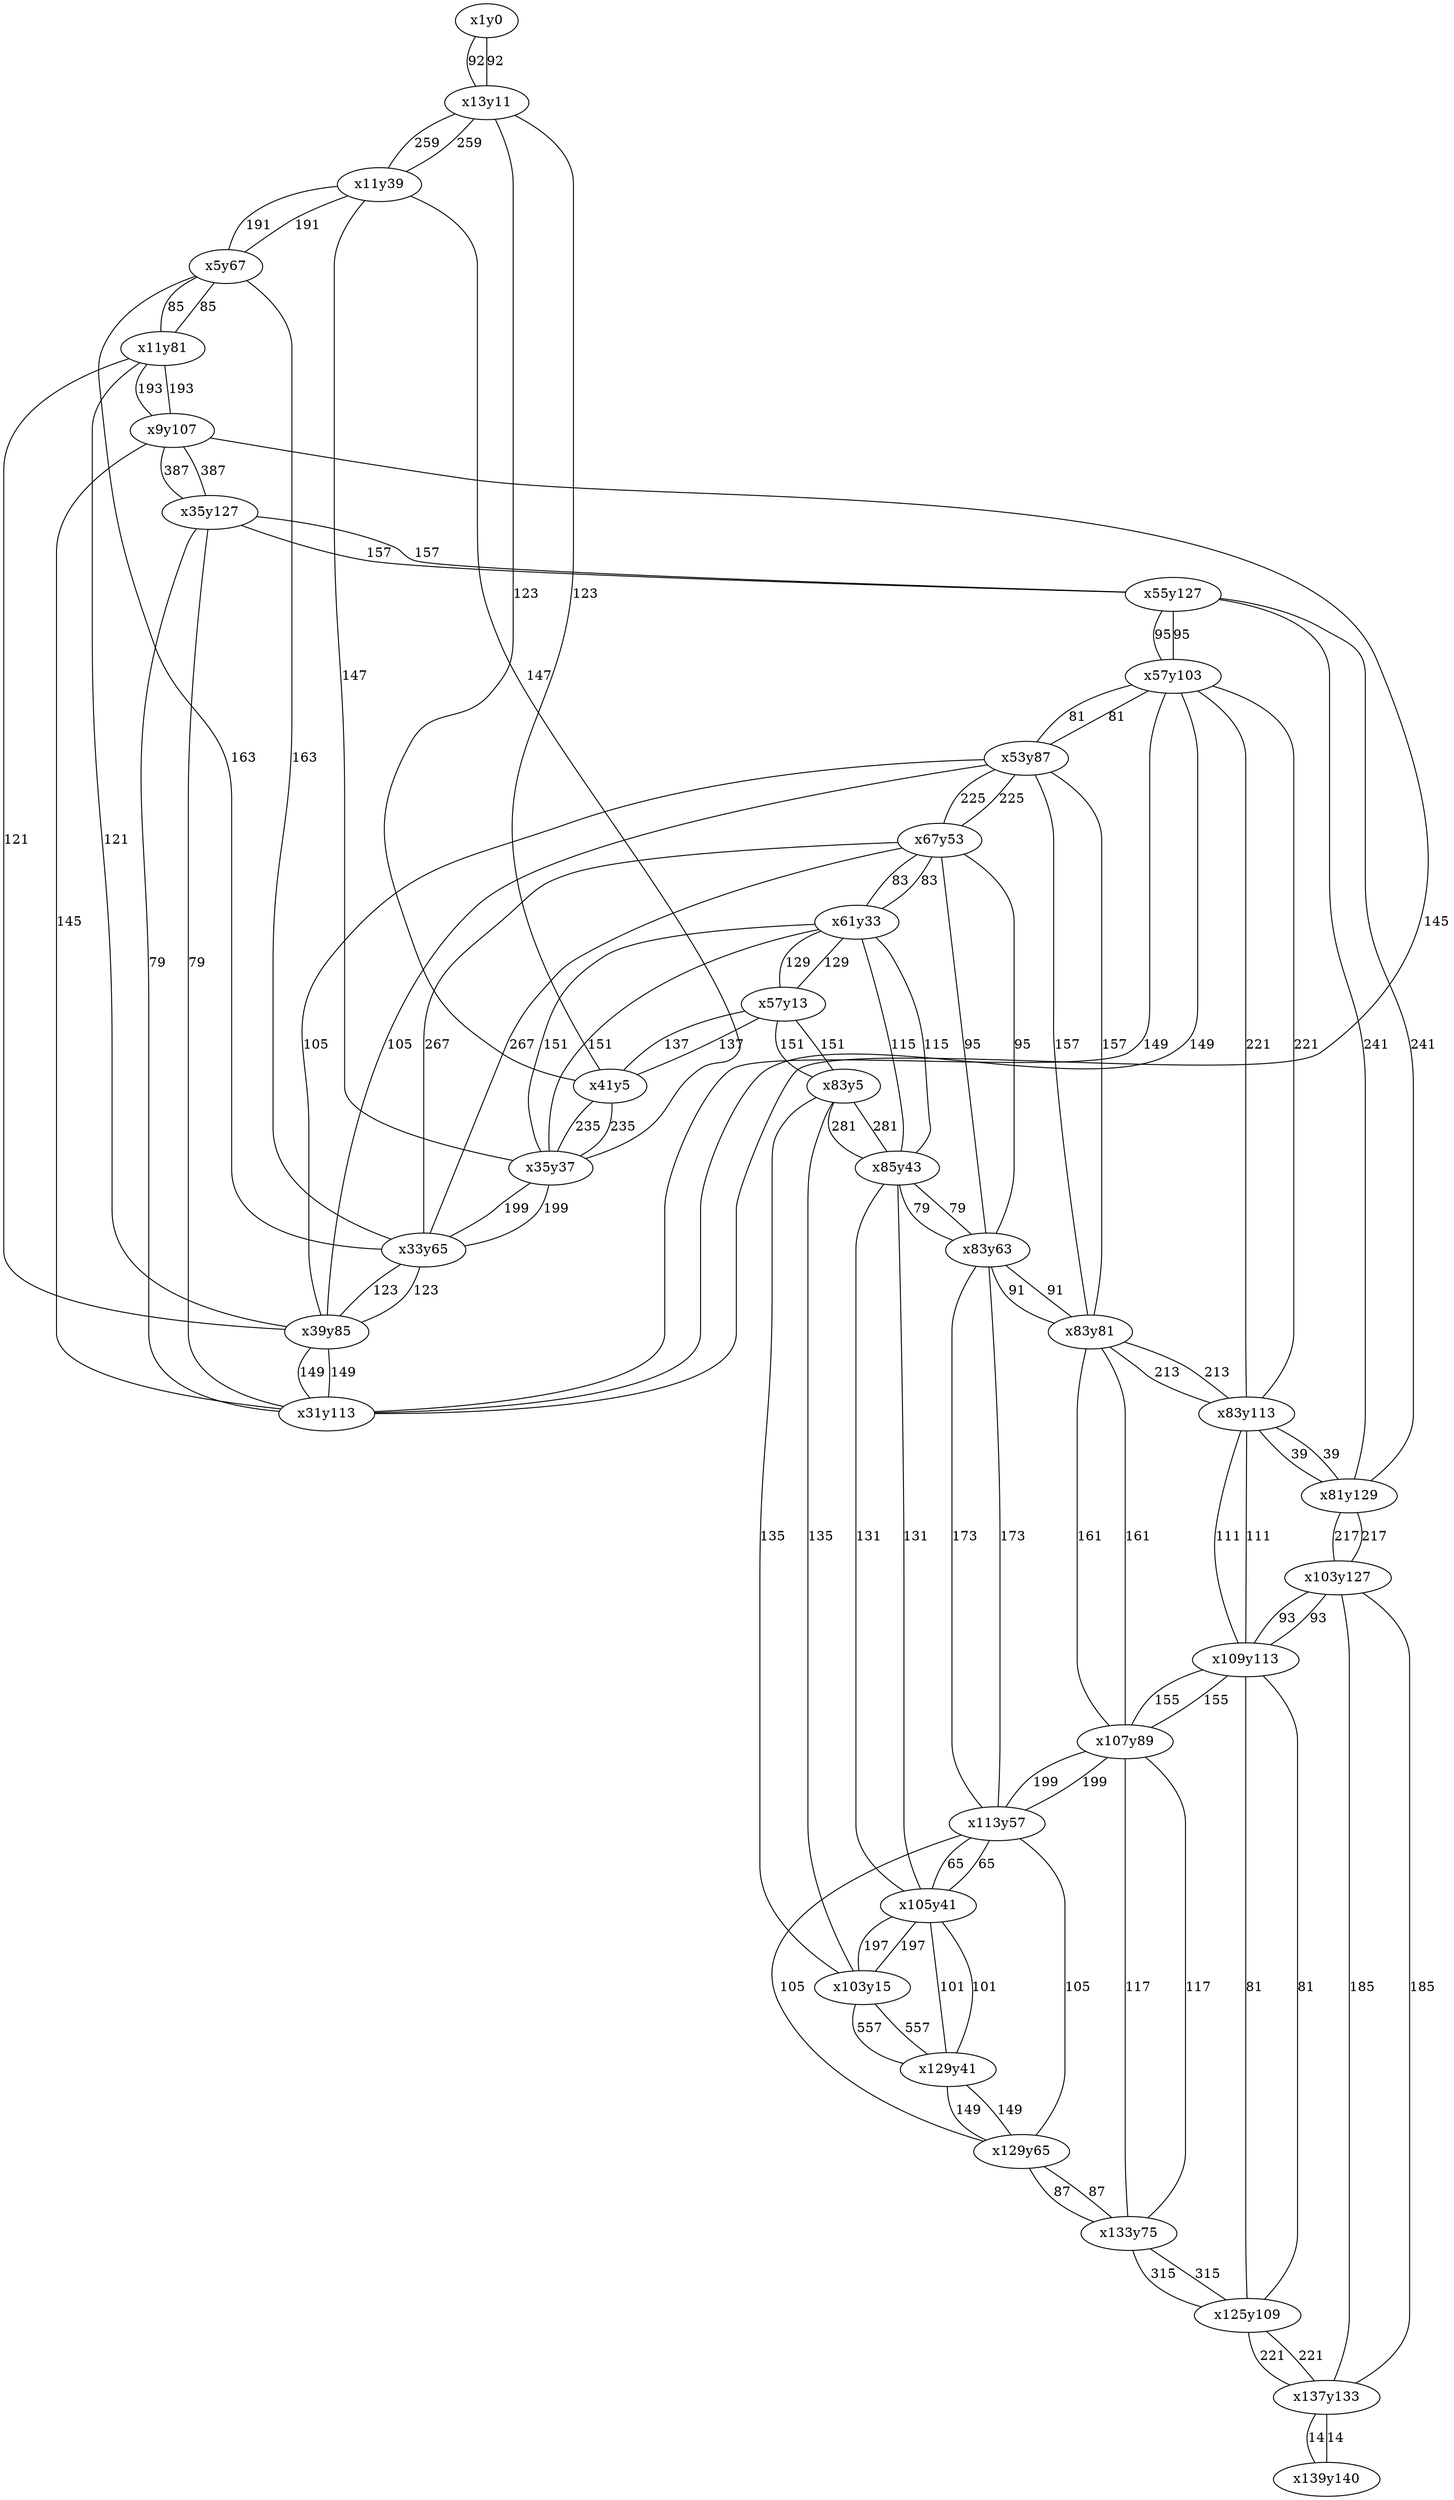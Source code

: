 graph conections {
    graph [overlap=false];
    x1y0 -- x13y11 [label="92"];
    x41y5 -- x57y13 [label="137"];
    x41y5 -- x35y37 [label="235"];
    x41y5 -- x13y11 [label="123"];
    x83y5 -- x103y15 [label="135"];
    x83y5 -- x85y43 [label="281"];
    x83y5 -- x57y13 [label="151"];
    x13y11 -- x1y0 [label="92"];
    x13y11 -- x41y5 [label="123"];
    x13y11 -- x11y39 [label="259"];
    x57y13 -- x83y5 [label="151"];
    x57y13 -- x61y33 [label="129"];
    x57y13 -- x41y5 [label="137"];
    x103y15 -- x129y41 [label="557"];
    x103y15 -- x105y41 [label="197"];
    x103y15 -- x83y5 [label="135"];
    x61y33 -- x57y13 [label="129"];
    x61y33 -- x85y43 [label="115"];
    x61y33 -- x67y53 [label="83"];
    x61y33 -- x35y37 [label="151"];
    x35y37 -- x41y5 [label="235"];
    x35y37 -- x61y33 [label="151"];
    x35y37 -- x33y65 [label="199"];
    x35y37 -- x11y39 [label="147"];
    x11y39 -- x13y11 [label="259"];
    x11y39 -- x35y37 [label="147"];
    x11y39 -- x5y67 [label="191"];
    x105y41 -- x103y15 [label="197"];
    x105y41 -- x129y41 [label="101"];
    x105y41 -- x113y57 [label="65"];
    x105y41 -- x85y43 [label="131"];
    x129y41 -- x103y15 [label="557"];
    x129y41 -- x129y65 [label="149"];
    x129y41 -- x105y41 [label="101"];
    x85y43 -- x83y5 [label="281"];
    x85y43 -- x105y41 [label="131"];
    x85y43 -- x83y63 [label="79"];
    x85y43 -- x61y33 [label="115"];
    x67y53 -- x61y33 [label="83"];
    x67y53 -- x83y63 [label="95"];
    x67y53 -- x53y87 [label="225"];
    x67y53 -- x33y65 [label="267"];
    x113y57 -- x105y41 [label="65"];
    x113y57 -- x129y65 [label="105"];
    x113y57 -- x107y89 [label="199"];
    x113y57 -- x83y63 [label="173"];
    x83y63 -- x85y43 [label="79"];
    x83y63 -- x113y57 [label="173"];
    x83y63 -- x83y81 [label="91"];
    x83y63 -- x67y53 [label="95"];
    x33y65 -- x35y37 [label="199"];
    x33y65 -- x67y53 [label="267"];
    x33y65 -- x39y85 [label="123"];
    x33y65 -- x5y67 [label="163"];
    x129y65 -- x129y41 [label="149"];
    x129y65 -- x133y75 [label="87"];
    x129y65 -- x113y57 [label="105"];
    x5y67 -- x11y39 [label="191"];
    x5y67 -- x33y65 [label="163"];
    x5y67 -- x11y81 [label="85"];
    x133y75 -- x129y65 [label="87"];
    x133y75 -- x125y109 [label="315"];
    x133y75 -- x107y89 [label="117"];
    x11y81 -- x5y67 [label="85"];
    x11y81 -- x39y85 [label="121"];
    x11y81 -- x9y107 [label="193"];
    x83y81 -- x83y63 [label="91"];
    x83y81 -- x107y89 [label="161"];
    x83y81 -- x83y113 [label="213"];
    x83y81 -- x53y87 [label="157"];
    x39y85 -- x33y65 [label="123"];
    x39y85 -- x53y87 [label="105"];
    x39y85 -- x31y113 [label="149"];
    x39y85 -- x11y81 [label="121"];
    x53y87 -- x67y53 [label="225"];
    x53y87 -- x83y81 [label="157"];
    x53y87 -- x57y103 [label="81"];
    x53y87 -- x39y85 [label="105"];
    x107y89 -- x113y57 [label="199"];
    x107y89 -- x133y75 [label="117"];
    x107y89 -- x109y113 [label="155"];
    x107y89 -- x83y81 [label="161"];
    x57y103 -- x53y87 [label="81"];
    x57y103 -- x83y113 [label="221"];
    x57y103 -- x55y127 [label="95"];
    x57y103 -- x31y113 [label="149"];
    x9y107 -- x11y81 [label="193"];
    x9y107 -- x31y113 [label="145"];
    x9y107 -- x35y127 [label="387"];
    x125y109 -- x133y75 [label="315"];
    x125y109 -- x137y133 [label="221"];
    x125y109 -- x109y113 [label="81"];
    x31y113 -- x39y85 [label="149"];
    x31y113 -- x57y103 [label="149"];
    x31y113 -- x35y127 [label="79"];
    x31y113 -- x9y107 [label="145"];
    x83y113 -- x83y81 [label="213"];
    x83y113 -- x109y113 [label="111"];
    x83y113 -- x81y129 [label="39"];
    x83y113 -- x57y103 [label="221"];
    x109y113 -- x107y89 [label="155"];
    x109y113 -- x125y109 [label="81"];
    x109y113 -- x103y127 [label="93"];
    x109y113 -- x83y113 [label="111"];
    x35y127 -- x31y113 [label="79"];
    x35y127 -- x55y127 [label="157"];
    x35y127 -- x9y107 [label="387"];
    x55y127 -- x57y103 [label="95"];
    x55y127 -- x81y129 [label="241"];
    x55y127 -- x35y127 [label="157"];
    x103y127 -- x109y113 [label="93"];
    x103y127 -- x137y133 [label="185"];
    x103y127 -- x81y129 [label="217"];
    x81y129 -- x83y113 [label="39"];
    x81y129 -- x103y127 [label="217"];
    x81y129 -- x55y127 [label="241"];
    x137y133 -- x125y109 [label="221"];
    x137y133 -- x139y140 [label="14"];
    x137y133 -- x103y127 [label="185"];
    x139y140 -- x137y133 [label="14"];
}
